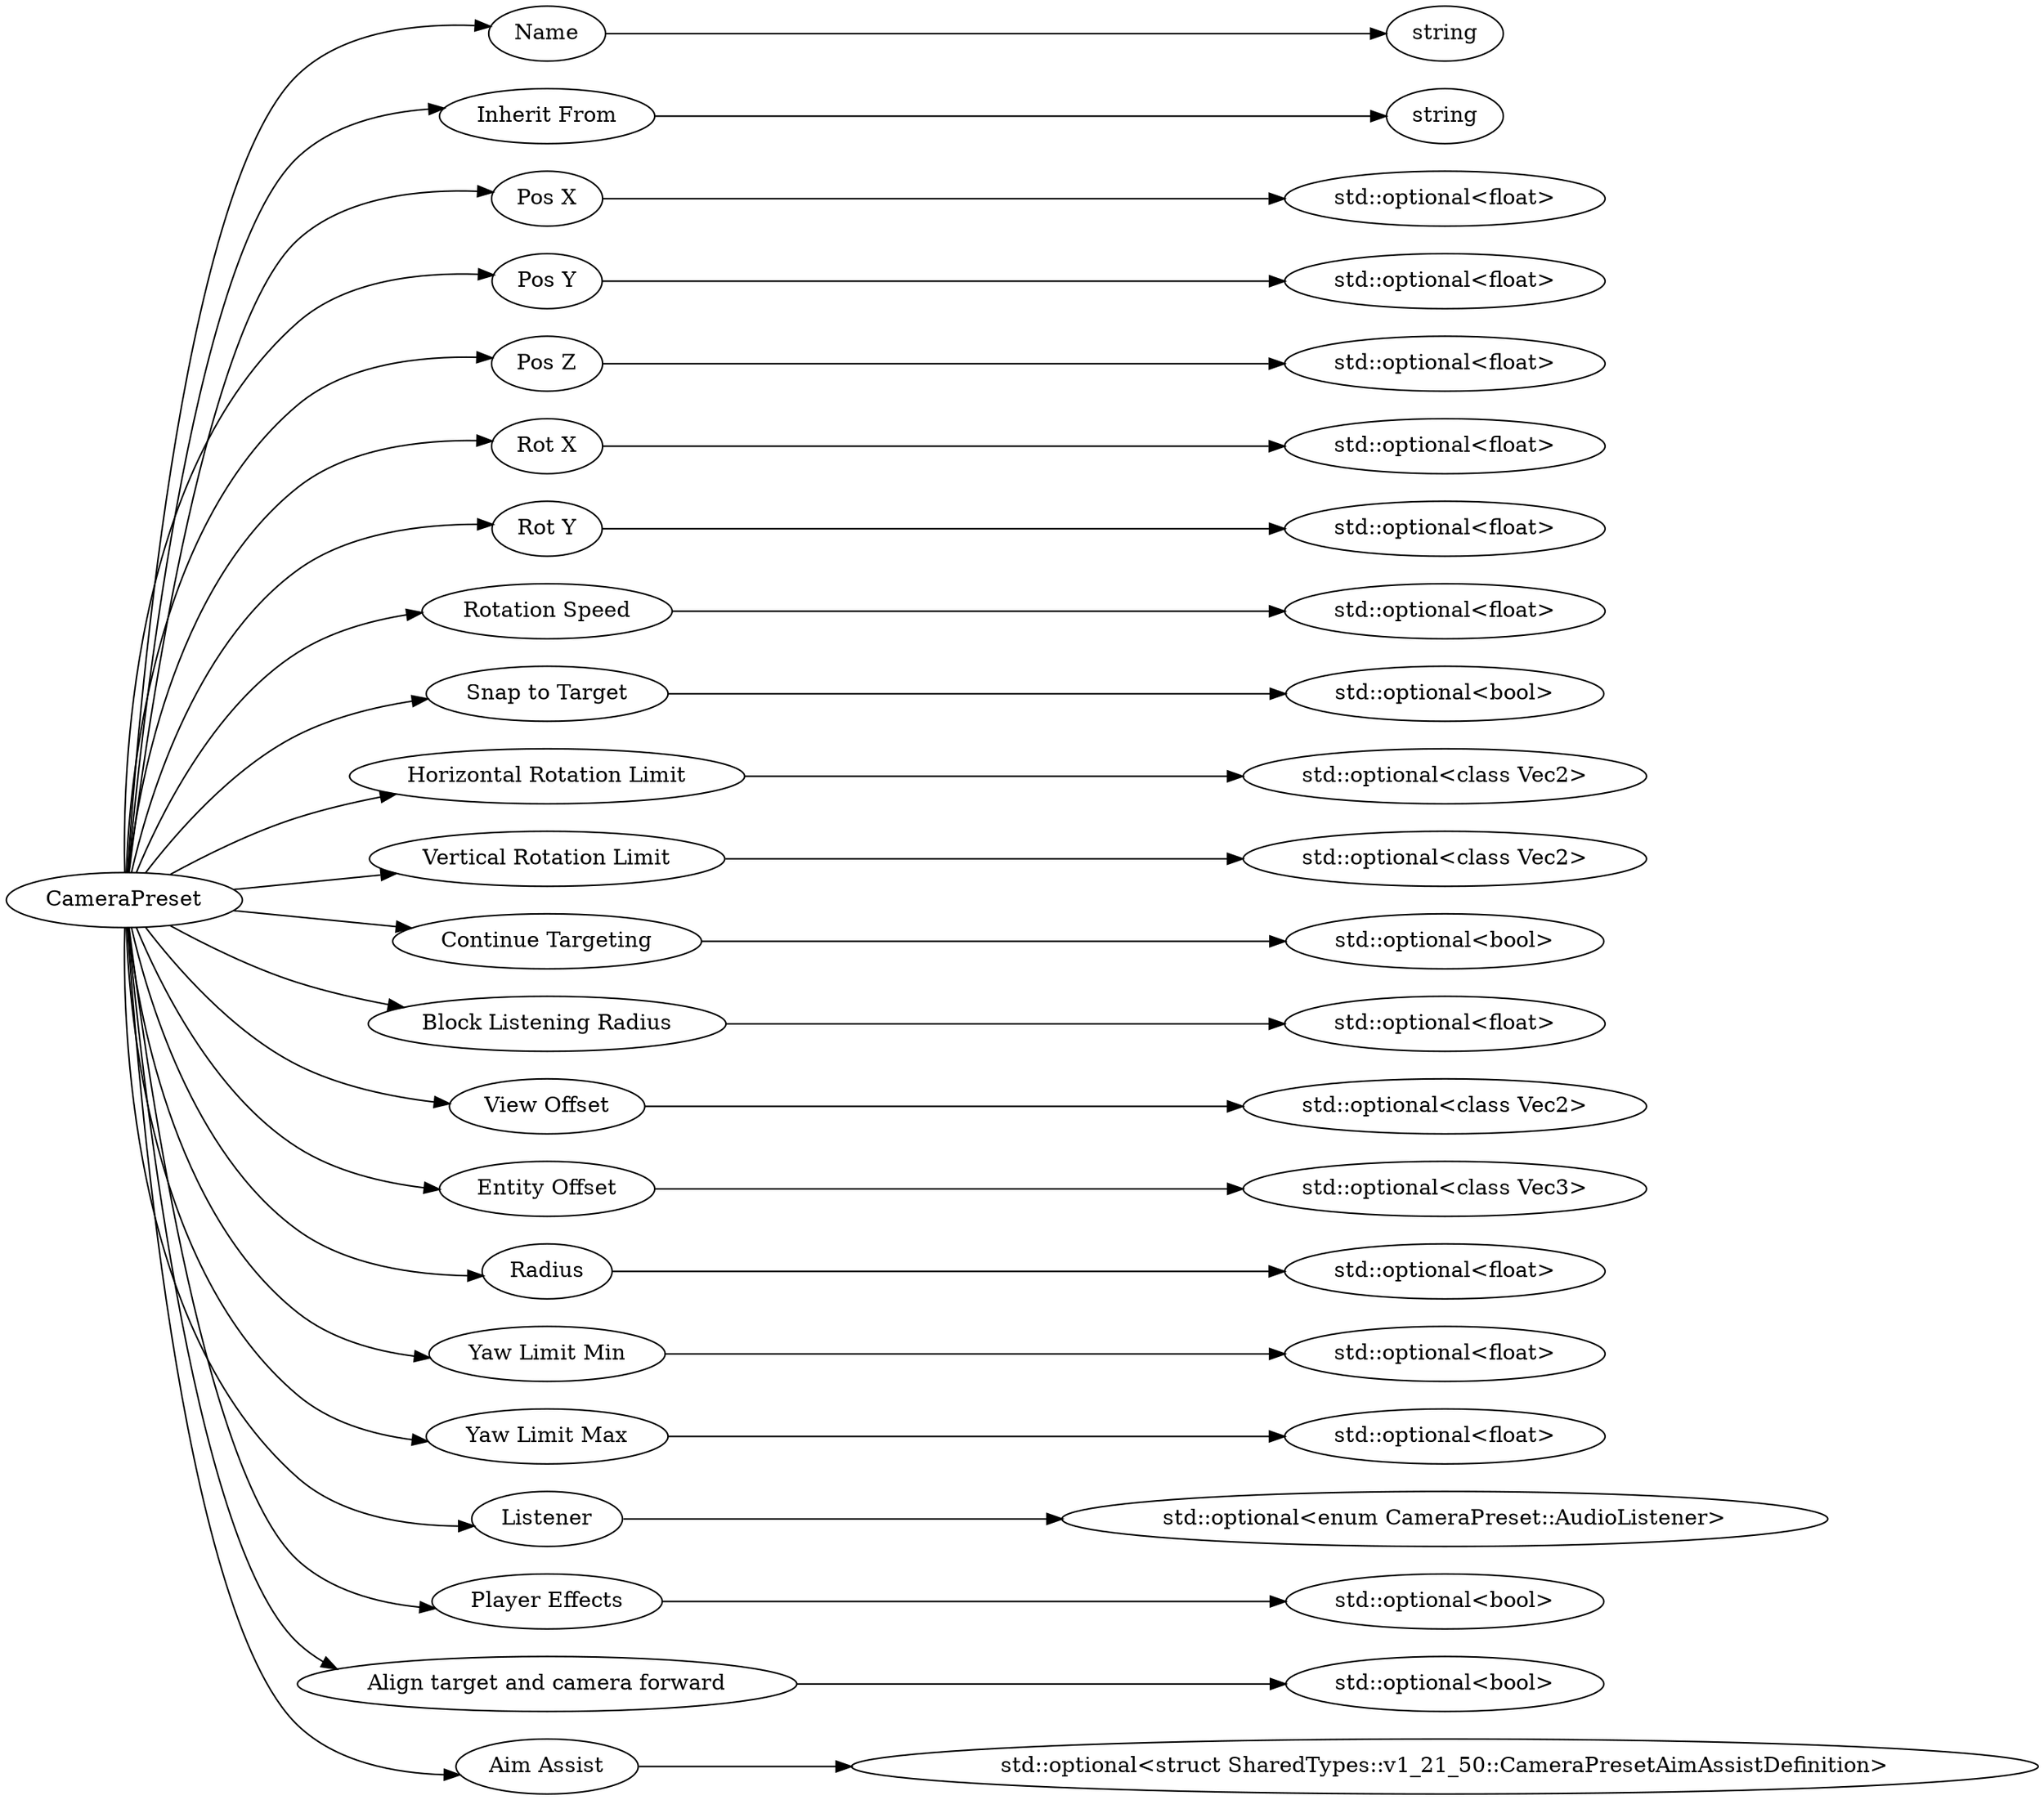 digraph "CameraPreset" {
rankdir = LR
8
8 -> 9
9 -> 10
8 -> 11
11 -> 12
8 -> 13
13 -> 17
8 -> 18
18 -> 19
8 -> 20
20 -> 21
8 -> 22
22 -> 23
8 -> 24
24 -> 25
8 -> 26
26 -> 27
8 -> 28
28 -> 32
8 -> 33
33 -> 37
8 -> 38
38 -> 39
8 -> 40
40 -> 41
8 -> 42
42 -> 43
8 -> 44
44 -> 45
8 -> 46
46 -> 50
8 -> 51
51 -> 52
8 -> 53
53 -> 54
8 -> 55
55 -> 56
8 -> 57
57 -> 66
8 -> 67
67 -> 68
8 -> 69
69 -> 70
8 -> 71
71 -> 94

8 [label="CameraPreset",comment="name: \"CameraPreset\", typeName: \"\", id: 8, branchId: 0, recurseId: -1, attributes: 0, notes: \"\""];
9 [label="Name",comment="name: \"Name\", typeName: \"\", id: 9, branchId: 0, recurseId: -1, attributes: 0, notes: \"\""];
10 [label="string",comment="name: \"string\", typeName: \"\", id: 10, branchId: 0, recurseId: -1, attributes: 512, notes: \"\""];
11 [label="Inherit From",comment="name: \"Inherit From\", typeName: \"\", id: 11, branchId: 0, recurseId: -1, attributes: 0, notes: \"\""];
12 [label="string",comment="name: \"string\", typeName: \"\", id: 12, branchId: 0, recurseId: -1, attributes: 512, notes: \"\""];
13 [label="Pos X",comment="name: \"Pos X\", typeName: \"std::optional<float>\", id: 13, branchId: 0, recurseId: -1, attributes: 256, notes: \"\""];
17 [label="std::optional<float>",comment="name: \"std::optional<float>\", typeName: \"\", id: 17, branchId: 0, recurseId: -1, attributes: 512, notes: \"\""];
18 [label="Pos Y",comment="name: \"Pos Y\", typeName: \"std::optional<float>\", id: 18, branchId: 0, recurseId: -1, attributes: 256, notes: \"\""];
19 [label="std::optional<float>",comment="name: \"std::optional<float>\", typeName: \"\", id: 19, branchId: 0, recurseId: -1, attributes: 512, notes: \"\""];
20 [label="Pos Z",comment="name: \"Pos Z\", typeName: \"std::optional<float>\", id: 20, branchId: 0, recurseId: -1, attributes: 256, notes: \"\""];
21 [label="std::optional<float>",comment="name: \"std::optional<float>\", typeName: \"\", id: 21, branchId: 0, recurseId: -1, attributes: 512, notes: \"\""];
22 [label="Rot X",comment="name: \"Rot X\", typeName: \"std::optional<float>\", id: 22, branchId: 0, recurseId: -1, attributes: 256, notes: \"\""];
23 [label="std::optional<float>",comment="name: \"std::optional<float>\", typeName: \"\", id: 23, branchId: 0, recurseId: -1, attributes: 512, notes: \"\""];
24 [label="Rot Y",comment="name: \"Rot Y\", typeName: \"std::optional<float>\", id: 24, branchId: 0, recurseId: -1, attributes: 256, notes: \"\""];
25 [label="std::optional<float>",comment="name: \"std::optional<float>\", typeName: \"\", id: 25, branchId: 0, recurseId: -1, attributes: 512, notes: \"\""];
26 [label="Rotation Speed",comment="name: \"Rotation Speed\", typeName: \"std::optional<float>\", id: 26, branchId: 0, recurseId: -1, attributes: 256, notes: \"\""];
27 [label="std::optional<float>",comment="name: \"std::optional<float>\", typeName: \"\", id: 27, branchId: 0, recurseId: -1, attributes: 512, notes: \"\""];
28 [label="Snap to Target",comment="name: \"Snap to Target\", typeName: \"std::optional<bool>\", id: 28, branchId: 0, recurseId: -1, attributes: 256, notes: \"\""];
32 [label="std::optional<bool>",comment="name: \"std::optional<bool>\", typeName: \"\", id: 32, branchId: 0, recurseId: -1, attributes: 512, notes: \"\""];
33 [label="Horizontal Rotation Limit",comment="name: \"Horizontal Rotation Limit\", typeName: \"std::optional<class Vec2>\", id: 33, branchId: 0, recurseId: -1, attributes: 256, notes: \"\""];
37 [label="std::optional<class Vec2>",comment="name: \"std::optional<class Vec2>\", typeName: \"\", id: 37, branchId: 0, recurseId: -1, attributes: 512, notes: \"\""];
38 [label="Vertical Rotation Limit",comment="name: \"Vertical Rotation Limit\", typeName: \"std::optional<class Vec2>\", id: 38, branchId: 0, recurseId: -1, attributes: 256, notes: \"\""];
39 [label="std::optional<class Vec2>",comment="name: \"std::optional<class Vec2>\", typeName: \"\", id: 39, branchId: 0, recurseId: -1, attributes: 512, notes: \"\""];
40 [label="Continue Targeting",comment="name: \"Continue Targeting\", typeName: \"std::optional<bool>\", id: 40, branchId: 0, recurseId: -1, attributes: 256, notes: \"\""];
41 [label="std::optional<bool>",comment="name: \"std::optional<bool>\", typeName: \"\", id: 41, branchId: 0, recurseId: -1, attributes: 512, notes: \"\""];
42 [label="Block Listening Radius",comment="name: \"Block Listening Radius\", typeName: \"std::optional<float>\", id: 42, branchId: 0, recurseId: -1, attributes: 256, notes: \"\""];
43 [label="std::optional<float>",comment="name: \"std::optional<float>\", typeName: \"\", id: 43, branchId: 0, recurseId: -1, attributes: 512, notes: \"\""];
44 [label="View Offset",comment="name: \"View Offset\", typeName: \"std::optional<class Vec2>\", id: 44, branchId: 0, recurseId: -1, attributes: 256, notes: \"\""];
45 [label="std::optional<class Vec2>",comment="name: \"std::optional<class Vec2>\", typeName: \"\", id: 45, branchId: 0, recurseId: -1, attributes: 512, notes: \"\""];
46 [label="Entity Offset",comment="name: \"Entity Offset\", typeName: \"std::optional<class Vec3>\", id: 46, branchId: 0, recurseId: -1, attributes: 256, notes: \"Changing the camera's pivot point from the center of the entity\""];
50 [label="std::optional<class Vec3>",comment="name: \"std::optional<class Vec3>\", typeName: \"\", id: 50, branchId: 0, recurseId: -1, attributes: 512, notes: \"\""];
51 [label="Radius",comment="name: \"Radius\", typeName: \"std::optional<float>\", id: 51, branchId: 0, recurseId: -1, attributes: 256, notes: \"\""];
52 [label="std::optional<float>",comment="name: \"std::optional<float>\", typeName: \"\", id: 52, branchId: 0, recurseId: -1, attributes: 512, notes: \"\""];
53 [label="Yaw Limit Min",comment="name: \"Yaw Limit Min\", typeName: \"std::optional<float>\", id: 53, branchId: 0, recurseId: -1, attributes: 256, notes: \"\""];
54 [label="std::optional<float>",comment="name: \"std::optional<float>\", typeName: \"\", id: 54, branchId: 0, recurseId: -1, attributes: 512, notes: \"\""];
55 [label="Yaw Limit Max",comment="name: \"Yaw Limit Max\", typeName: \"std::optional<float>\", id: 55, branchId: 0, recurseId: -1, attributes: 256, notes: \"\""];
56 [label="std::optional<float>",comment="name: \"std::optional<float>\", typeName: \"\", id: 56, branchId: 0, recurseId: -1, attributes: 512, notes: \"\""];
57 [label="Listener",comment="name: \"Listener\", typeName: \"std::optional<enum CameraPreset::AudioListener>\", id: 57, branchId: 0, recurseId: -1, attributes: 256, notes: \"\""];
66 [label="std::optional<enum CameraPreset::AudioListener>",comment="name: \"std::optional<enum CameraPreset::AudioListener>\", typeName: \"\", id: 66, branchId: 0, recurseId: -1, attributes: 512, notes: \"\""];
67 [label="Player Effects",comment="name: \"Player Effects\", typeName: \"std::optional<bool>\", id: 67, branchId: 0, recurseId: -1, attributes: 256, notes: \"\""];
68 [label="std::optional<bool>",comment="name: \"std::optional<bool>\", typeName: \"\", id: 68, branchId: 0, recurseId: -1, attributes: 512, notes: \"\""];
69 [label="Align target and camera forward",comment="name: \"Align target and camera forward\", typeName: \"std::optional<bool>\", id: 69, branchId: 0, recurseId: -1, attributes: 256, notes: \"\""];
70 [label="std::optional<bool>",comment="name: \"std::optional<bool>\", typeName: \"\", id: 70, branchId: 0, recurseId: -1, attributes: 512, notes: \"\""];
71 [label="Aim Assist",comment="name: \"Aim Assist\", typeName: \"std::optional<struct SharedTypes::v1_21_50::CameraPresetAimAssistDefinition>\", id: 71, branchId: 0, recurseId: -1, attributes: 256, notes: \"\""];
94 [label="std::optional<struct SharedTypes::v1_21_50::CameraPresetAimAssistDefinition>",comment="name: \"std::optional<struct SharedTypes::v1_21_50::CameraPresetAimAssistDefinition>\", typeName: \"\", id: 94, branchId: 0, recurseId: -1, attributes: 512, notes: \"\""];
{ rank = max;10;12;17;19;21;23;25;27;32;37;39;41;43;45;50;52;54;56;66;68;70;94}

}
